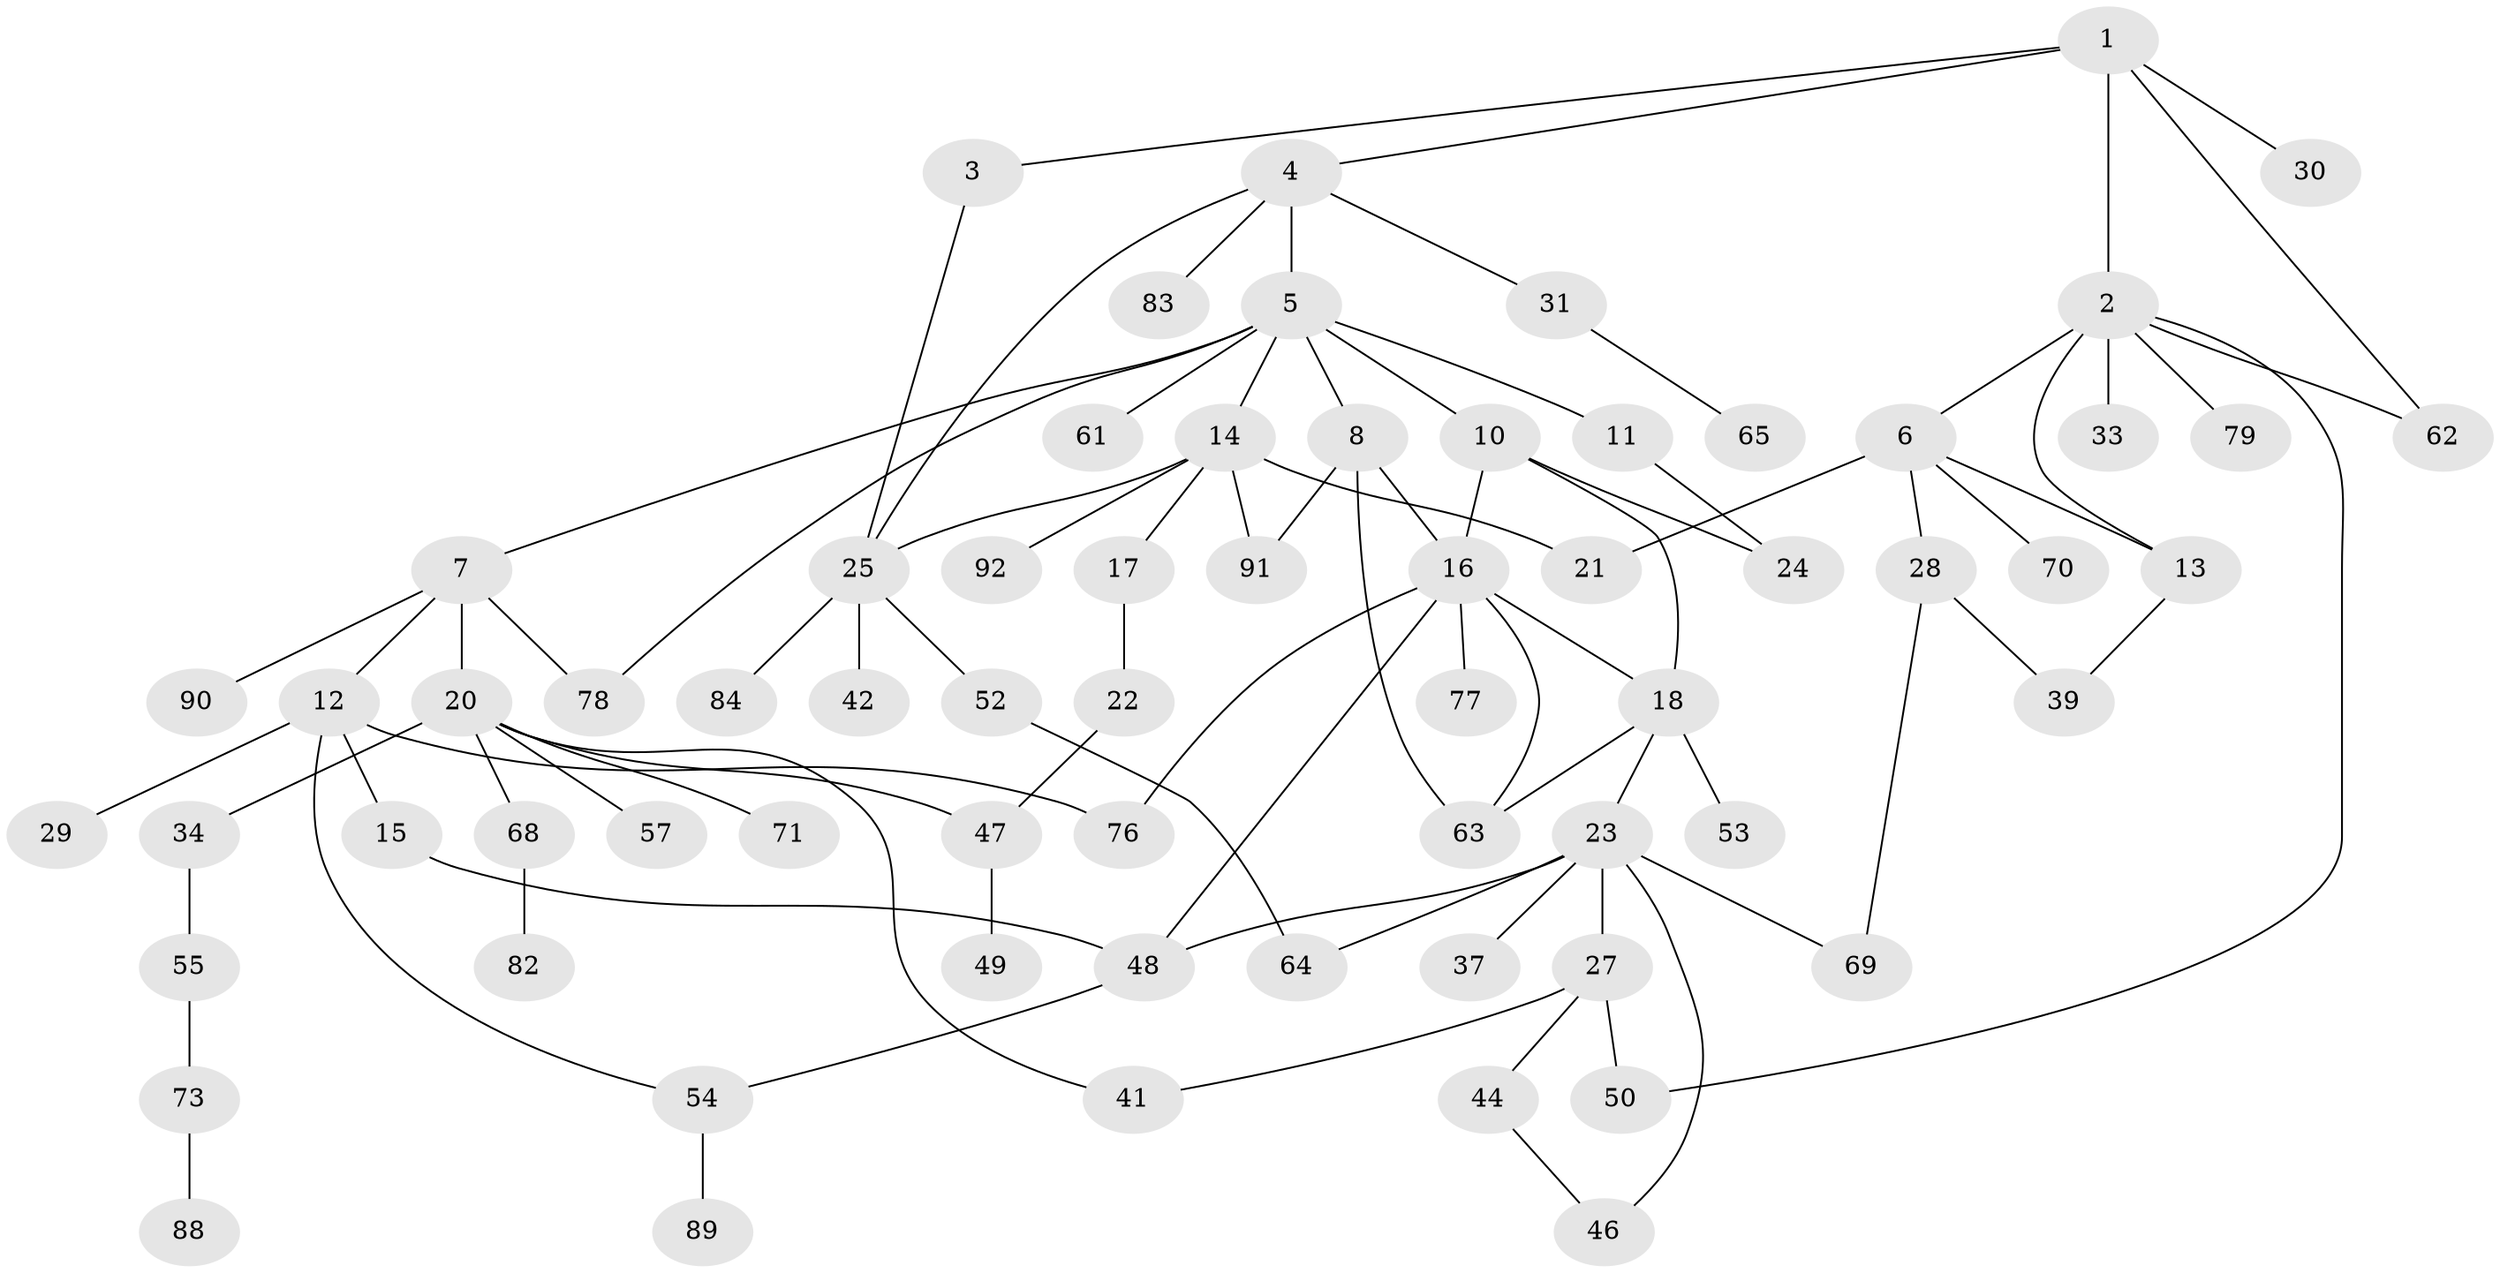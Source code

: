 // Generated by graph-tools (version 1.1) at 2025/23/03/03/25 07:23:33]
// undirected, 67 vertices, 89 edges
graph export_dot {
graph [start="1"]
  node [color=gray90,style=filled];
  1 [super="+40"];
  2 [super="+19"];
  3;
  4 [super="+58"];
  5 [super="+45"];
  6 [super="+80"];
  7 [super="+9"];
  8 [super="+87"];
  10 [super="+74"];
  11 [super="+35"];
  12 [super="+38"];
  13;
  14 [super="+85"];
  15;
  16 [super="+26"];
  17 [super="+60"];
  18 [super="+43"];
  20 [super="+32"];
  21;
  22;
  23 [super="+36"];
  24;
  25 [super="+59"];
  27 [super="+51"];
  28 [super="+56"];
  29;
  30;
  31;
  33 [super="+86"];
  34;
  37;
  39;
  41;
  42;
  44;
  46;
  47 [super="+81"];
  48 [super="+93"];
  49;
  50;
  52;
  53;
  54 [super="+67"];
  55 [super="+75"];
  57;
  61;
  62;
  63 [super="+72"];
  64 [super="+66"];
  65;
  68;
  69;
  70;
  71;
  73;
  76;
  77;
  78;
  79;
  82;
  83;
  84;
  88;
  89;
  90;
  91;
  92;
  1 -- 2;
  1 -- 3;
  1 -- 4;
  1 -- 30;
  1 -- 62;
  2 -- 6;
  2 -- 13;
  2 -- 33;
  2 -- 62;
  2 -- 79;
  2 -- 50;
  3 -- 25;
  4 -- 5;
  4 -- 31;
  4 -- 25;
  4 -- 83;
  5 -- 7;
  5 -- 8;
  5 -- 10;
  5 -- 11;
  5 -- 14;
  5 -- 61;
  5 -- 78;
  6 -- 21;
  6 -- 28;
  6 -- 70;
  6 -- 13;
  7 -- 12;
  7 -- 90;
  7 -- 20;
  7 -- 78;
  8 -- 16;
  8 -- 91;
  8 -- 63;
  10 -- 24;
  10 -- 18;
  10 -- 16;
  11 -- 24;
  12 -- 15;
  12 -- 29;
  12 -- 54;
  12 -- 76;
  13 -- 39;
  14 -- 17;
  14 -- 91;
  14 -- 25;
  14 -- 92;
  14 -- 21;
  15 -- 48;
  16 -- 18;
  16 -- 76;
  16 -- 48;
  16 -- 77;
  16 -- 63;
  17 -- 22;
  18 -- 23;
  18 -- 53;
  18 -- 63;
  20 -- 41;
  20 -- 71;
  20 -- 47;
  20 -- 57;
  20 -- 34;
  20 -- 68;
  22 -- 47;
  23 -- 27;
  23 -- 48;
  23 -- 69;
  23 -- 46;
  23 -- 64;
  23 -- 37;
  25 -- 42;
  25 -- 52;
  25 -- 84;
  27 -- 44;
  27 -- 41;
  27 -- 50;
  28 -- 69;
  28 -- 39;
  31 -- 65;
  34 -- 55;
  44 -- 46;
  47 -- 49;
  48 -- 54;
  52 -- 64;
  54 -- 89;
  55 -- 73;
  68 -- 82;
  73 -- 88;
}
